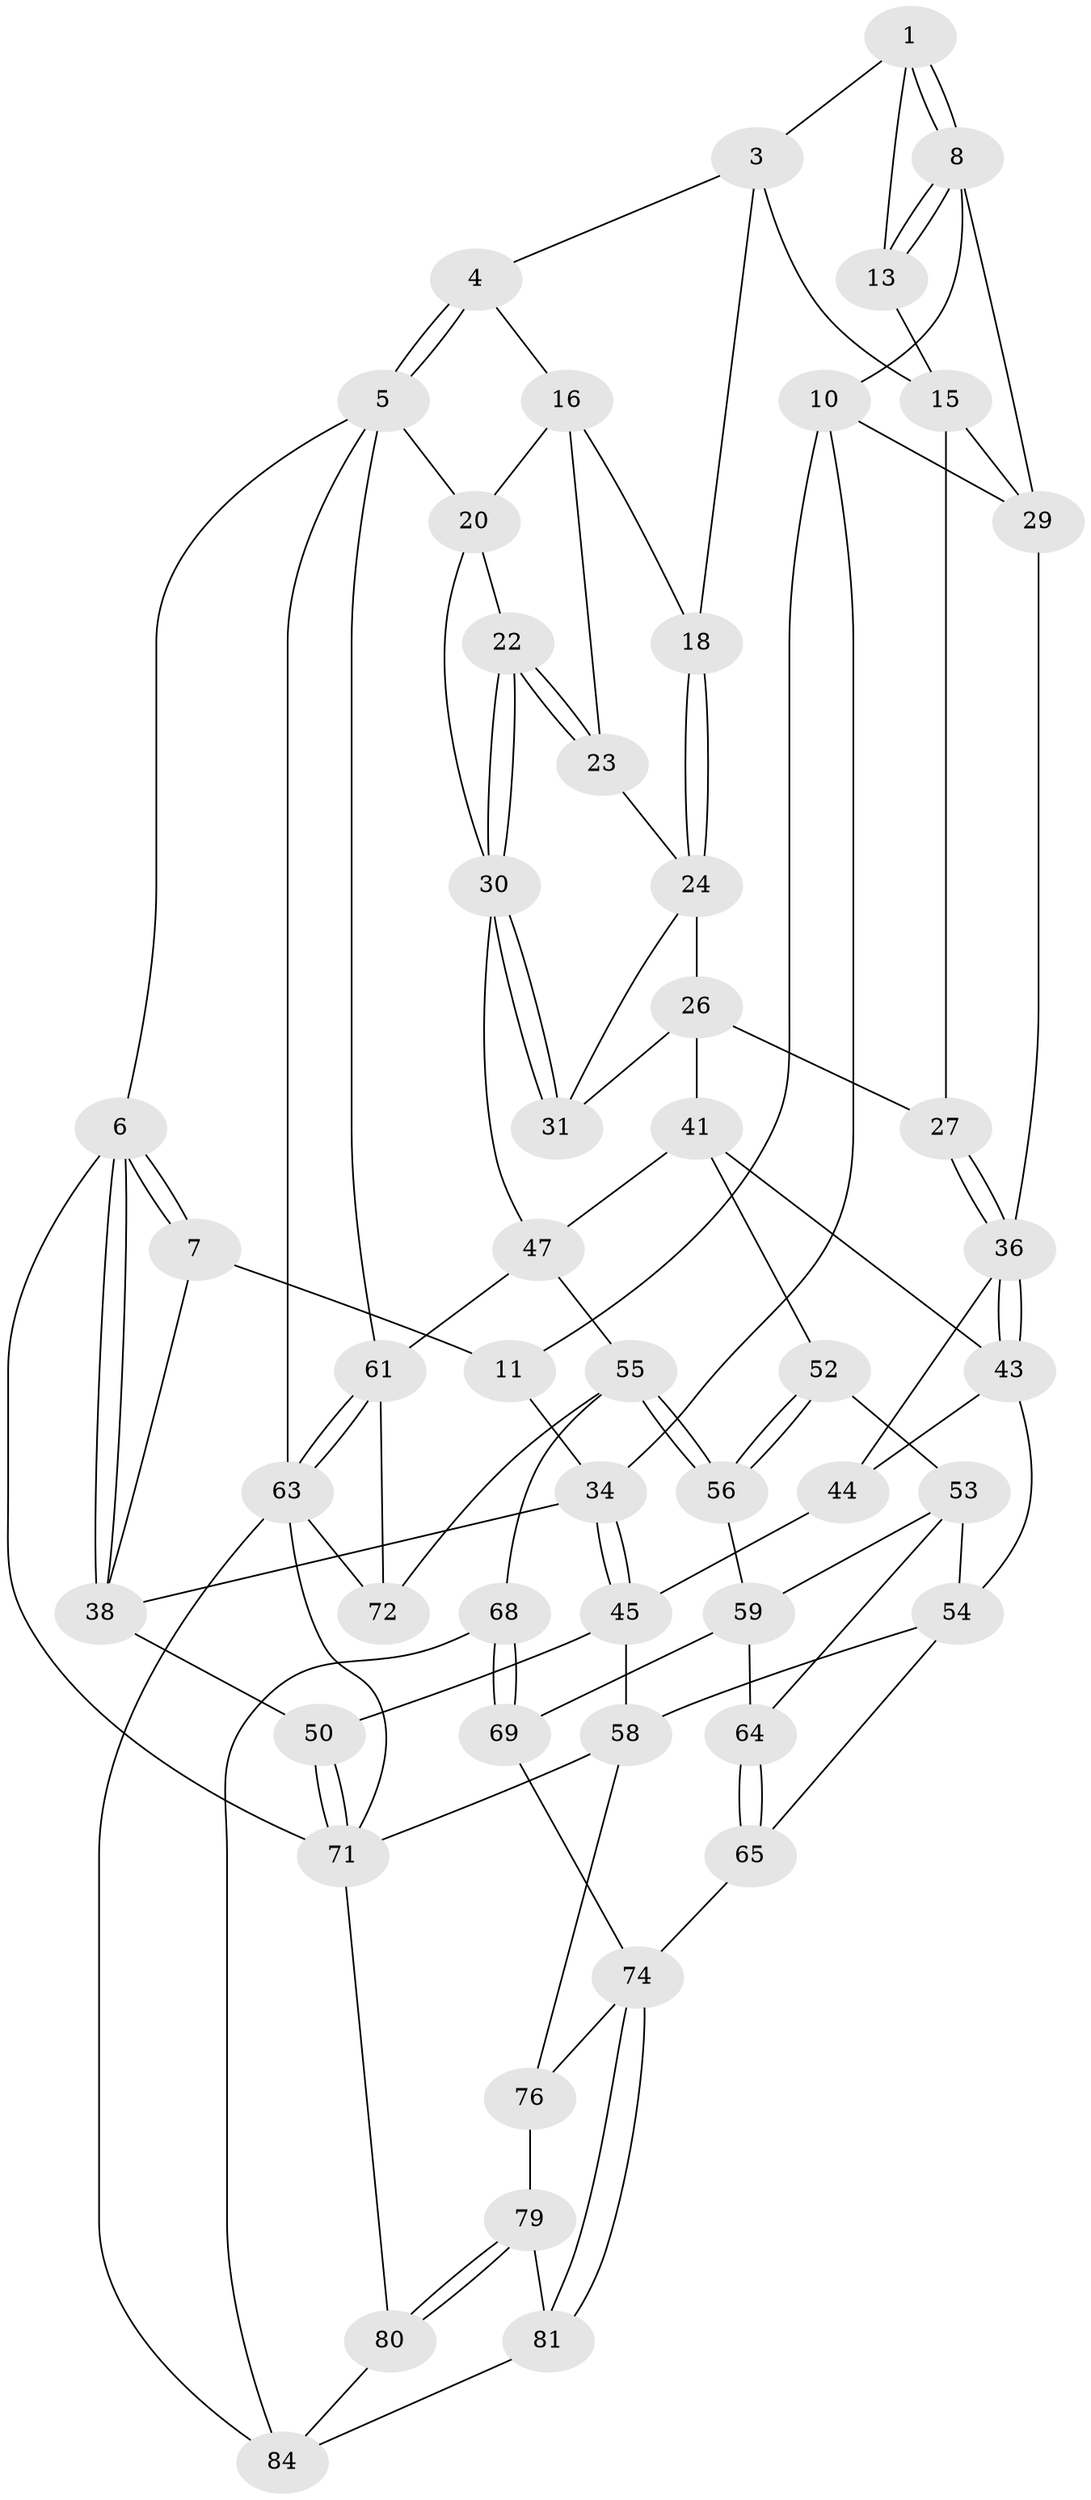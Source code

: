 // original degree distribution, {3: 0.023255813953488372, 4: 0.19767441860465115, 5: 0.6046511627906976, 6: 0.1744186046511628}
// Generated by graph-tools (version 1.1) at 2025/11/02/27/25 16:11:56]
// undirected, 52 vertices, 114 edges
graph export_dot {
graph [start="1"]
  node [color=gray90,style=filled];
  1 [pos="+0.214662376674768+0",super="+2"];
  3 [pos="+0.6494716746461915+0",super="+14"];
  4 [pos="+0.7395032249104807+0"];
  5 [pos="+1+0",super="+19"];
  6 [pos="+0+0"];
  7 [pos="+0.19551564245201977+0",super="+12"];
  8 [pos="+0.294512615198889+0.10404394525657484",super="+9"];
  10 [pos="+0.25047692111754344+0.17814405112832257",super="+33"];
  11 [pos="+0.21567984683676109+0.19946192420731007"];
  13 [pos="+0.39486286746043675+0.12592136360479322"];
  15 [pos="+0.4352114358013967+0.14029005413417833",super="+28"];
  16 [pos="+0.7353732827318743+0",super="+17"];
  18 [pos="+0.47895836641083495+0.1510541600655582"];
  20 [pos="+1+0.39667284688356713",super="+21"];
  22 [pos="+0.7409460606354693+0.28432079891328865"];
  23 [pos="+0.6778263524439262+0.1441371990423933"];
  24 [pos="+0.5465917895166995+0.22783308820717715",super="+25"];
  26 [pos="+0.509511804883519+0.3014091688681737",super="+40"];
  27 [pos="+0.4866335379413514+0.31525964897425296"];
  29 [pos="+0.359569517371138+0.2801308175151867",super="+32"];
  30 [pos="+0.7547551554904669+0.32937886004437766",super="+46"];
  31 [pos="+0.7333939393270317+0.33780170046496527"];
  34 [pos="+0.23126920850684782+0.39547407953225283",super="+35"];
  36 [pos="+0.4715306647494089+0.4067445062403928",super="+37"];
  38 [pos="+0+0.3452651767971539",super="+39"];
  41 [pos="+0.6188433127882031+0.44105875855792503",super="+42"];
  43 [pos="+0.48920344264866755+0.43236455237046023",super="+51"];
  44 [pos="+0.2891621388540014+0.5068244121500015"];
  45 [pos="+0.2496419850018271+0.4867724572628366",super="+49"];
  47 [pos="+0.8104331300548676+0.6306681544552811",super="+48"];
  50 [pos="+0+0.5673441394638112"];
  52 [pos="+0.5492135441798146+0.5398973334085789"];
  53 [pos="+0.43838831919433346+0.6099065668835494",super="+60"];
  54 [pos="+0.3591241484992357+0.6196923267186527",super="+57"];
  55 [pos="+0.7463332084396934+0.6730685101751975",super="+67"];
  56 [pos="+0.6541278124710307+0.6661425124535163"];
  58 [pos="+0.2574848619673978+0.710999865119899",super="+70"];
  59 [pos="+0.5773039416248009+0.7104808663311954",super="+66"];
  61 [pos="+1+1",super="+62"];
  63 [pos="+1+1",super="+86"];
  64 [pos="+0.37575872855529546+0.7146123296158194"];
  65 [pos="+0.33307109752360786+0.7113613209909982"];
  68 [pos="+0.6850879463984298+0.8884167437147025",super="+83"];
  69 [pos="+0.5458860914493714+0.780013315799156",super="+73"];
  71 [pos="+0+0.6819886143019904",super="+77"];
  72 [pos="+0.7539162810005309+0.8916498516238223"];
  74 [pos="+0.361361734362176+0.8135002071983682",super="+75"];
  76 [pos="+0.16340866090692865+0.8478143102503304",super="+78"];
  79 [pos="+0.08848878343412367+1",super="+82"];
  80 [pos="+0+1"];
  81 [pos="+0.32279805411471424+0.9044498729908799"];
  84 [pos="+0.46999987233678236+1",super="+85"];
  1 -- 8;
  1 -- 8;
  1 -- 3;
  1 -- 13;
  3 -- 4;
  3 -- 18;
  3 -- 15;
  4 -- 5;
  4 -- 5;
  4 -- 16;
  5 -- 6;
  5 -- 63;
  5 -- 61;
  5 -- 20;
  6 -- 7;
  6 -- 7;
  6 -- 38;
  6 -- 38;
  6 -- 71;
  7 -- 11;
  7 -- 38;
  8 -- 13;
  8 -- 13;
  8 -- 10;
  8 -- 29;
  10 -- 11;
  10 -- 34;
  10 -- 29;
  11 -- 34;
  13 -- 15;
  15 -- 27;
  15 -- 29;
  16 -- 20;
  16 -- 18;
  16 -- 23;
  18 -- 24;
  18 -- 24;
  20 -- 22;
  20 -- 30;
  22 -- 23;
  22 -- 23;
  22 -- 30;
  22 -- 30;
  23 -- 24;
  24 -- 26;
  24 -- 31;
  26 -- 27;
  26 -- 41;
  26 -- 31;
  27 -- 36;
  27 -- 36;
  29 -- 36;
  30 -- 31;
  30 -- 31;
  30 -- 47;
  34 -- 45;
  34 -- 45;
  34 -- 38;
  36 -- 43;
  36 -- 43;
  36 -- 44;
  38 -- 50;
  41 -- 43;
  41 -- 52;
  41 -- 47;
  43 -- 44;
  43 -- 54;
  44 -- 45;
  45 -- 50;
  45 -- 58;
  47 -- 55;
  47 -- 61;
  50 -- 71;
  50 -- 71;
  52 -- 53;
  52 -- 56;
  52 -- 56;
  53 -- 54;
  53 -- 64;
  53 -- 59;
  54 -- 65;
  54 -- 58;
  55 -- 56;
  55 -- 56;
  55 -- 72;
  55 -- 68;
  56 -- 59;
  58 -- 76;
  58 -- 71;
  59 -- 64;
  59 -- 69;
  61 -- 63;
  61 -- 63;
  61 -- 72;
  63 -- 72;
  63 -- 84;
  63 -- 71;
  64 -- 65;
  64 -- 65;
  65 -- 74;
  68 -- 69 [weight=2];
  68 -- 69;
  68 -- 84;
  69 -- 74;
  71 -- 80;
  74 -- 81;
  74 -- 81;
  74 -- 76;
  76 -- 79 [weight=2];
  79 -- 80;
  79 -- 80;
  79 -- 81;
  80 -- 84;
  81 -- 84;
}
